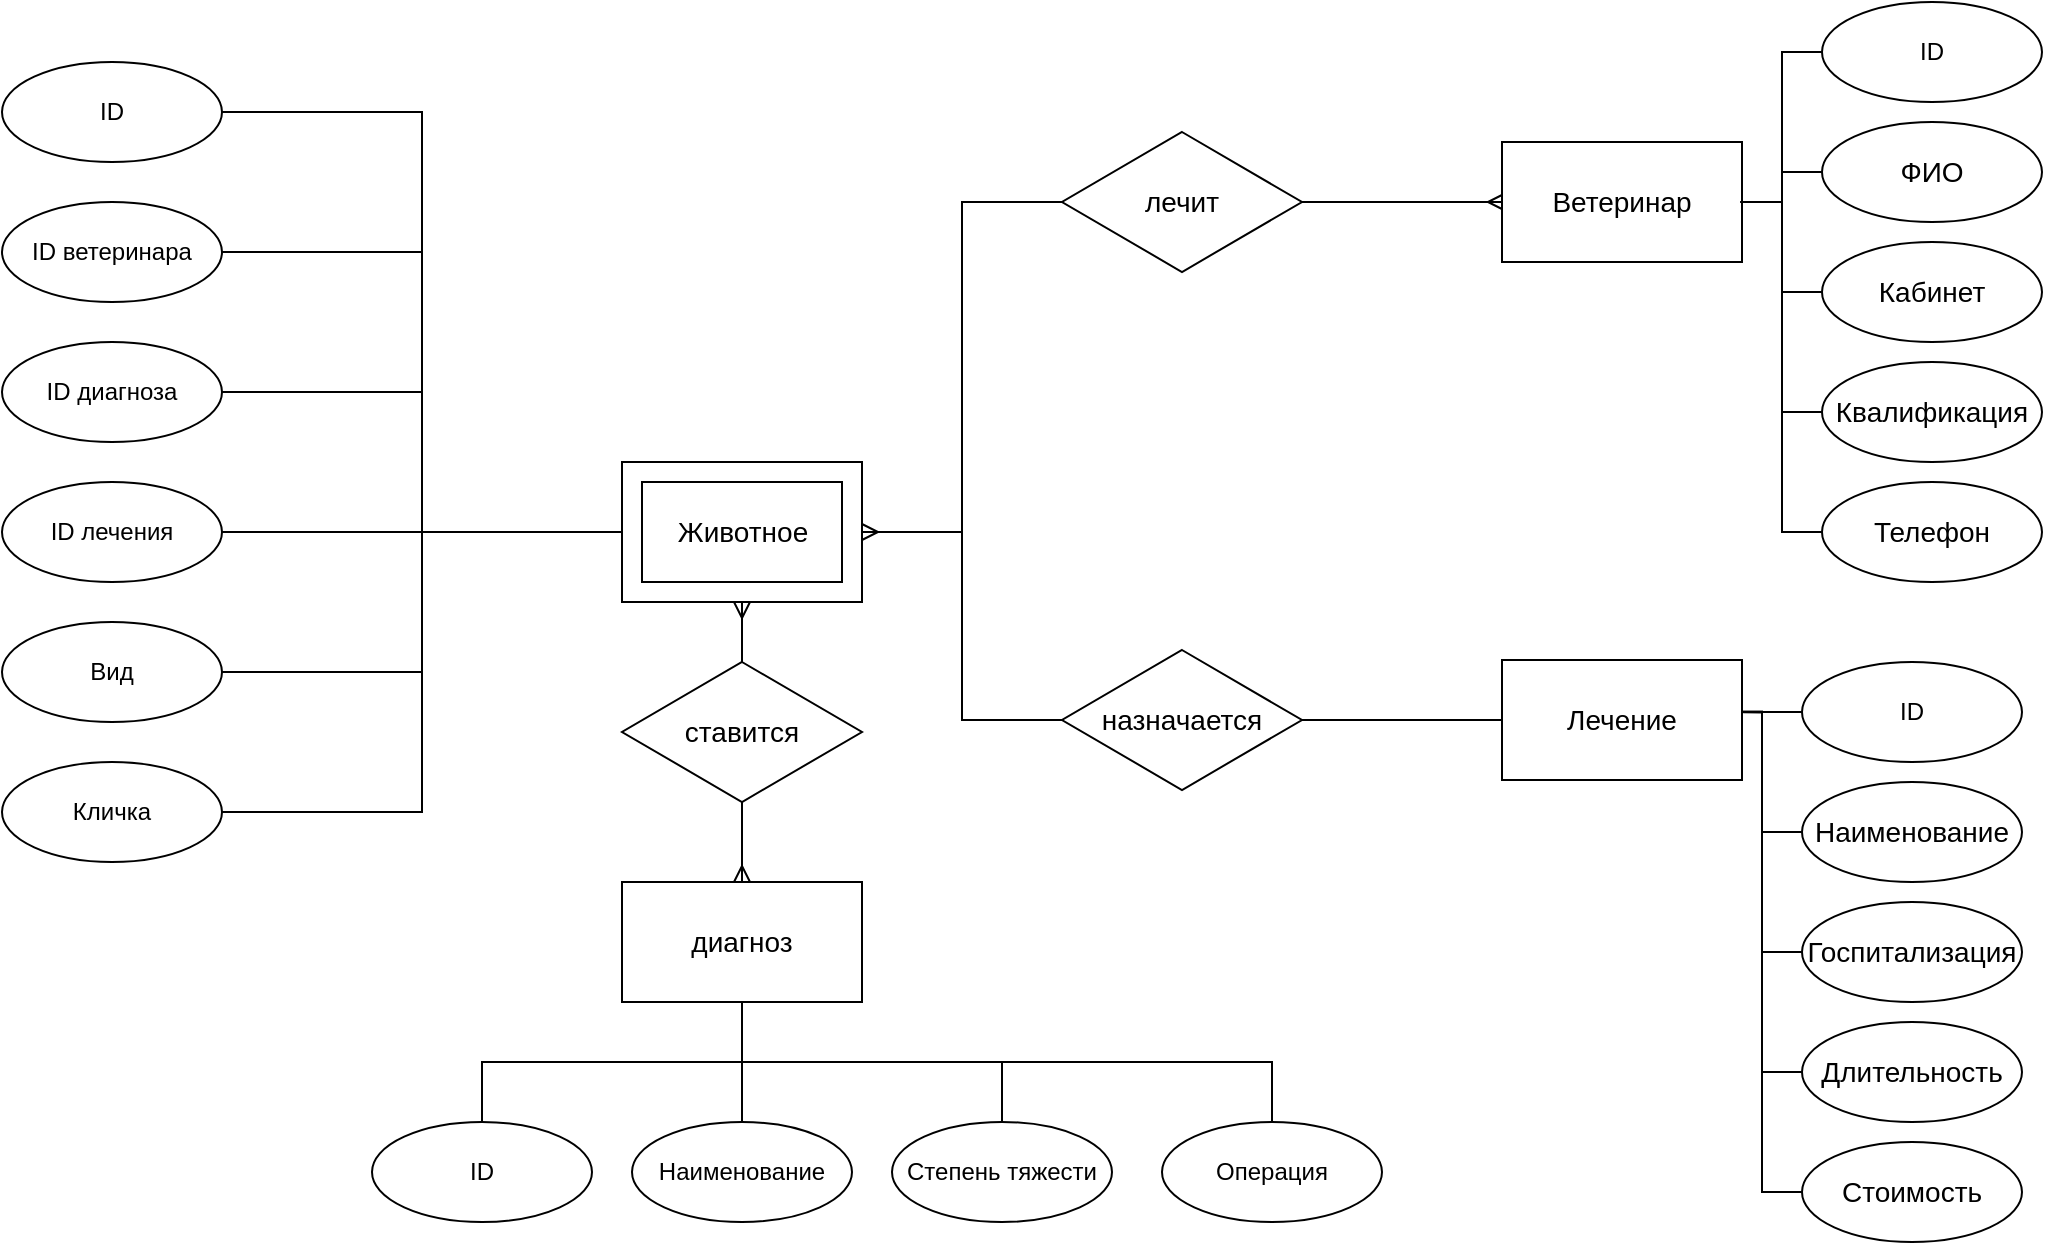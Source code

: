 <mxfile version="15.2.7" type="device"><diagram id="wUNqaY1Exe7deNwmy3iC" name="Страница 1"><mxGraphModel dx="1422" dy="843" grid="1" gridSize="10" guides="1" tooltips="1" connect="1" arrows="1" fold="1" page="1" pageScale="1" pageWidth="1169" pageHeight="827" math="0" shadow="0"><root><mxCell id="0"/><mxCell id="1" parent="0"/><mxCell id="NVP2eIRXsjrryotyQ8Kv-4" value="" style="group" vertex="1" connectable="0" parent="1"><mxGeometry x="390" y="320" width="120" height="70" as="geometry"/></mxCell><mxCell id="NVP2eIRXsjrryotyQ8Kv-2" value="" style="verticalLabelPosition=bottom;verticalAlign=top;html=1;shape=mxgraph.basic.frame;dx=10;" vertex="1" parent="NVP2eIRXsjrryotyQ8Kv-4"><mxGeometry width="120.0" height="70" as="geometry"/></mxCell><mxCell id="NVP2eIRXsjrryotyQ8Kv-3" value="&lt;font style=&quot;font-size: 14px&quot;&gt;Животное&lt;/font&gt;" style="text;html=1;align=center;verticalAlign=middle;resizable=0;points=[];autosize=1;strokeColor=none;fillColor=none;" vertex="1" parent="NVP2eIRXsjrryotyQ8Kv-4"><mxGeometry x="20.005" y="25" width="80" height="20" as="geometry"/></mxCell><mxCell id="NVP2eIRXsjrryotyQ8Kv-13" style="edgeStyle=orthogonalEdgeStyle;rounded=0;orthogonalLoop=1;jettySize=auto;html=1;exitX=0.5;exitY=1;exitDx=0;exitDy=0;entryX=0.5;entryY=0;entryDx=0;entryDy=0;endArrow=ERmany;endFill=0;" edge="1" parent="1" source="NVP2eIRXsjrryotyQ8Kv-5" target="NVP2eIRXsjrryotyQ8Kv-6"><mxGeometry relative="1" as="geometry"/></mxCell><mxCell id="NVP2eIRXsjrryotyQ8Kv-14" style="edgeStyle=orthogonalEdgeStyle;rounded=0;orthogonalLoop=1;jettySize=auto;html=1;exitX=0.5;exitY=0;exitDx=0;exitDy=0;entryX=0.5;entryY=1;entryDx=0;entryDy=0;entryPerimeter=0;endArrow=ERmany;endFill=0;" edge="1" parent="1" source="NVP2eIRXsjrryotyQ8Kv-5" target="NVP2eIRXsjrryotyQ8Kv-2"><mxGeometry relative="1" as="geometry"/></mxCell><mxCell id="NVP2eIRXsjrryotyQ8Kv-5" value="&lt;font style=&quot;font-size: 14px&quot;&gt;ставится&lt;/font&gt;" style="rhombus;whiteSpace=wrap;html=1;" vertex="1" parent="1"><mxGeometry x="390" y="420" width="120" height="70" as="geometry"/></mxCell><mxCell id="NVP2eIRXsjrryotyQ8Kv-10" style="edgeStyle=orthogonalEdgeStyle;rounded=0;orthogonalLoop=1;jettySize=auto;html=1;entryX=0.5;entryY=0;entryDx=0;entryDy=0;endArrow=none;endFill=0;" edge="1" parent="1" source="NVP2eIRXsjrryotyQ8Kv-6" target="NVP2eIRXsjrryotyQ8Kv-8"><mxGeometry relative="1" as="geometry"/></mxCell><mxCell id="NVP2eIRXsjrryotyQ8Kv-6" value="&lt;font style=&quot;font-size: 14px&quot;&gt;диагноз&lt;/font&gt;" style="rounded=0;whiteSpace=wrap;html=1;" vertex="1" parent="1"><mxGeometry x="390" y="530" width="120" height="60" as="geometry"/></mxCell><mxCell id="NVP2eIRXsjrryotyQ8Kv-12" style="edgeStyle=orthogonalEdgeStyle;rounded=0;orthogonalLoop=1;jettySize=auto;html=1;exitX=0.5;exitY=0;exitDx=0;exitDy=0;entryX=0.5;entryY=1;entryDx=0;entryDy=0;endArrow=none;endFill=0;" edge="1" parent="1" source="NVP2eIRXsjrryotyQ8Kv-7" target="NVP2eIRXsjrryotyQ8Kv-6"><mxGeometry relative="1" as="geometry"/></mxCell><mxCell id="NVP2eIRXsjrryotyQ8Kv-7" value="ID" style="ellipse;whiteSpace=wrap;html=1;" vertex="1" parent="1"><mxGeometry x="265" y="650" width="110" height="50" as="geometry"/></mxCell><mxCell id="NVP2eIRXsjrryotyQ8Kv-8" value="Наименование" style="ellipse;whiteSpace=wrap;html=1;" vertex="1" parent="1"><mxGeometry x="395" y="650" width="110" height="50" as="geometry"/></mxCell><mxCell id="NVP2eIRXsjrryotyQ8Kv-11" style="edgeStyle=orthogonalEdgeStyle;rounded=0;orthogonalLoop=1;jettySize=auto;html=1;exitX=0.5;exitY=0;exitDx=0;exitDy=0;entryX=0.5;entryY=1;entryDx=0;entryDy=0;endArrow=none;endFill=0;" edge="1" parent="1" source="NVP2eIRXsjrryotyQ8Kv-9" target="NVP2eIRXsjrryotyQ8Kv-6"><mxGeometry relative="1" as="geometry"/></mxCell><mxCell id="NVP2eIRXsjrryotyQ8Kv-9" value="Степень тяжести" style="ellipse;whiteSpace=wrap;html=1;" vertex="1" parent="1"><mxGeometry x="525" y="650" width="110" height="50" as="geometry"/></mxCell><mxCell id="NVP2eIRXsjrryotyQ8Kv-26" style="edgeStyle=orthogonalEdgeStyle;rounded=0;orthogonalLoop=1;jettySize=auto;html=1;exitX=1;exitY=0.5;exitDx=0;exitDy=0;entryX=0;entryY=0.5;entryDx=0;entryDy=0;entryPerimeter=0;endArrow=none;endFill=0;" edge="1" parent="1" source="NVP2eIRXsjrryotyQ8Kv-15" target="NVP2eIRXsjrryotyQ8Kv-2"><mxGeometry relative="1" as="geometry"/></mxCell><mxCell id="NVP2eIRXsjrryotyQ8Kv-15" value="ID" style="ellipse;whiteSpace=wrap;html=1;" vertex="1" parent="1"><mxGeometry x="80" y="120" width="110" height="50" as="geometry"/></mxCell><mxCell id="NVP2eIRXsjrryotyQ8Kv-25" style="edgeStyle=orthogonalEdgeStyle;rounded=0;orthogonalLoop=1;jettySize=auto;html=1;exitX=1;exitY=0.5;exitDx=0;exitDy=0;entryX=0;entryY=0.5;entryDx=0;entryDy=0;entryPerimeter=0;endArrow=none;endFill=0;" edge="1" parent="1" source="NVP2eIRXsjrryotyQ8Kv-16" target="NVP2eIRXsjrryotyQ8Kv-2"><mxGeometry relative="1" as="geometry"/></mxCell><mxCell id="NVP2eIRXsjrryotyQ8Kv-16" value="ID ветеринара" style="ellipse;whiteSpace=wrap;html=1;" vertex="1" parent="1"><mxGeometry x="80" y="190" width="110" height="50" as="geometry"/></mxCell><mxCell id="NVP2eIRXsjrryotyQ8Kv-24" style="edgeStyle=orthogonalEdgeStyle;rounded=0;orthogonalLoop=1;jettySize=auto;html=1;exitX=1;exitY=0.5;exitDx=0;exitDy=0;entryX=0;entryY=0.5;entryDx=0;entryDy=0;entryPerimeter=0;endArrow=none;endFill=0;" edge="1" parent="1" source="NVP2eIRXsjrryotyQ8Kv-17" target="NVP2eIRXsjrryotyQ8Kv-2"><mxGeometry relative="1" as="geometry"/></mxCell><mxCell id="NVP2eIRXsjrryotyQ8Kv-17" value="ID диагноза" style="ellipse;whiteSpace=wrap;html=1;" vertex="1" parent="1"><mxGeometry x="80" y="260" width="110" height="50" as="geometry"/></mxCell><mxCell id="NVP2eIRXsjrryotyQ8Kv-18" value="ID лечения" style="ellipse;whiteSpace=wrap;html=1;" vertex="1" parent="1"><mxGeometry x="80" y="330" width="110" height="50" as="geometry"/></mxCell><mxCell id="NVP2eIRXsjrryotyQ8Kv-27" style="edgeStyle=orthogonalEdgeStyle;rounded=0;orthogonalLoop=1;jettySize=auto;html=1;exitX=1;exitY=0.5;exitDx=0;exitDy=0;entryX=0;entryY=0.5;entryDx=0;entryDy=0;entryPerimeter=0;endArrow=none;endFill=0;" edge="1" parent="1" source="NVP2eIRXsjrryotyQ8Kv-19" target="NVP2eIRXsjrryotyQ8Kv-2"><mxGeometry relative="1" as="geometry"/></mxCell><mxCell id="NVP2eIRXsjrryotyQ8Kv-19" value="Вид" style="ellipse;whiteSpace=wrap;html=1;" vertex="1" parent="1"><mxGeometry x="80" y="400" width="110" height="50" as="geometry"/></mxCell><mxCell id="NVP2eIRXsjrryotyQ8Kv-28" style="edgeStyle=orthogonalEdgeStyle;rounded=0;orthogonalLoop=1;jettySize=auto;html=1;exitX=1;exitY=0.5;exitDx=0;exitDy=0;entryX=0;entryY=0.5;entryDx=0;entryDy=0;entryPerimeter=0;endArrow=none;endFill=0;" edge="1" parent="1" source="NVP2eIRXsjrryotyQ8Kv-20" target="NVP2eIRXsjrryotyQ8Kv-2"><mxGeometry relative="1" as="geometry"/></mxCell><mxCell id="NVP2eIRXsjrryotyQ8Kv-20" value="Кличка" style="ellipse;whiteSpace=wrap;html=1;" vertex="1" parent="1"><mxGeometry x="80" y="470" width="110" height="50" as="geometry"/></mxCell><mxCell id="NVP2eIRXsjrryotyQ8Kv-22" style="edgeStyle=orthogonalEdgeStyle;rounded=0;orthogonalLoop=1;jettySize=auto;html=1;exitX=0;exitY=0.5;exitDx=0;exitDy=0;exitPerimeter=0;entryX=1;entryY=0.5;entryDx=0;entryDy=0;endArrow=none;endFill=0;" edge="1" parent="1" source="NVP2eIRXsjrryotyQ8Kv-2" target="NVP2eIRXsjrryotyQ8Kv-18"><mxGeometry relative="1" as="geometry"/></mxCell><mxCell id="NVP2eIRXsjrryotyQ8Kv-44" style="edgeStyle=orthogonalEdgeStyle;rounded=0;orthogonalLoop=1;jettySize=auto;html=1;exitX=1;exitY=0.5;exitDx=0;exitDy=0;entryX=0;entryY=0.5;entryDx=0;entryDy=0;entryPerimeter=0;endArrow=none;endFill=0;" edge="1" parent="1" source="NVP2eIRXsjrryotyQ8Kv-29" target="NVP2eIRXsjrryotyQ8Kv-32"><mxGeometry relative="1" as="geometry"/></mxCell><mxCell id="NVP2eIRXsjrryotyQ8Kv-29" value="&lt;font style=&quot;font-size: 14px&quot;&gt;назначается&lt;/font&gt;" style="rhombus;whiteSpace=wrap;html=1;" vertex="1" parent="1"><mxGeometry x="610" y="414" width="120" height="70" as="geometry"/></mxCell><mxCell id="NVP2eIRXsjrryotyQ8Kv-43" style="edgeStyle=orthogonalEdgeStyle;rounded=0;orthogonalLoop=1;jettySize=auto;html=1;exitX=1;exitY=0.5;exitDx=0;exitDy=0;entryX=0.008;entryY=0.5;entryDx=0;entryDy=0;entryPerimeter=0;endArrow=ERmany;endFill=0;" edge="1" parent="1" source="NVP2eIRXsjrryotyQ8Kv-30" target="NVP2eIRXsjrryotyQ8Kv-37"><mxGeometry relative="1" as="geometry"/></mxCell><mxCell id="NVP2eIRXsjrryotyQ8Kv-30" value="&lt;font style=&quot;font-size: 14px&quot;&gt;лечит&lt;/font&gt;" style="rhombus;whiteSpace=wrap;html=1;" vertex="1" parent="1"><mxGeometry x="610" y="155" width="120" height="70" as="geometry"/></mxCell><mxCell id="NVP2eIRXsjrryotyQ8Kv-34" value="" style="group" vertex="1" connectable="0" parent="1"><mxGeometry x="830" y="419" width="120" height="60" as="geometry"/></mxCell><mxCell id="NVP2eIRXsjrryotyQ8Kv-32" value="" style="verticalLabelPosition=bottom;verticalAlign=top;html=1;shape=mxgraph.basic.rect;fillColor2=none;strokeWidth=1;size=20;indent=5;" vertex="1" parent="NVP2eIRXsjrryotyQ8Kv-34"><mxGeometry width="120" height="60" as="geometry"/></mxCell><mxCell id="NVP2eIRXsjrryotyQ8Kv-33" value="&lt;font style=&quot;font-size: 14px&quot;&gt;Лечение&lt;/font&gt;" style="text;html=1;strokeColor=none;fillColor=none;align=center;verticalAlign=middle;whiteSpace=wrap;rounded=0;" vertex="1" parent="NVP2eIRXsjrryotyQ8Kv-34"><mxGeometry x="40" y="20" width="40" height="20" as="geometry"/></mxCell><mxCell id="NVP2eIRXsjrryotyQ8Kv-36" value="" style="group" vertex="1" connectable="0" parent="1"><mxGeometry x="830" y="160" width="120" height="60" as="geometry"/></mxCell><mxCell id="NVP2eIRXsjrryotyQ8Kv-37" value="" style="verticalLabelPosition=bottom;verticalAlign=top;html=1;shape=mxgraph.basic.rect;fillColor2=none;strokeWidth=1;size=20;indent=5;" vertex="1" parent="NVP2eIRXsjrryotyQ8Kv-36"><mxGeometry width="120" height="60" as="geometry"/></mxCell><mxCell id="NVP2eIRXsjrryotyQ8Kv-38" value="&lt;font style=&quot;font-size: 14px&quot;&gt;Ветеринар&lt;/font&gt;" style="text;html=1;strokeColor=none;fillColor=none;align=center;verticalAlign=middle;whiteSpace=wrap;rounded=0;" vertex="1" parent="NVP2eIRXsjrryotyQ8Kv-36"><mxGeometry x="40" y="20" width="40" height="20" as="geometry"/></mxCell><mxCell id="NVP2eIRXsjrryotyQ8Kv-39" style="edgeStyle=orthogonalEdgeStyle;rounded=0;orthogonalLoop=1;jettySize=auto;html=1;exitX=1;exitY=0.5;exitDx=0;exitDy=0;exitPerimeter=0;entryX=0;entryY=0.5;entryDx=0;entryDy=0;endArrow=none;endFill=0;" edge="1" parent="1" source="NVP2eIRXsjrryotyQ8Kv-2" target="NVP2eIRXsjrryotyQ8Kv-29"><mxGeometry relative="1" as="geometry"/></mxCell><mxCell id="NVP2eIRXsjrryotyQ8Kv-40" style="edgeStyle=orthogonalEdgeStyle;rounded=0;orthogonalLoop=1;jettySize=auto;html=1;exitX=1;exitY=0.5;exitDx=0;exitDy=0;exitPerimeter=0;entryX=0;entryY=0.5;entryDx=0;entryDy=0;endArrow=none;endFill=0;startArrow=ERmany;startFill=0;" edge="1" parent="1" source="NVP2eIRXsjrryotyQ8Kv-2" target="NVP2eIRXsjrryotyQ8Kv-30"><mxGeometry relative="1" as="geometry"/></mxCell><mxCell id="NVP2eIRXsjrryotyQ8Kv-51" style="edgeStyle=orthogonalEdgeStyle;rounded=0;orthogonalLoop=1;jettySize=auto;html=1;exitX=0;exitY=0.5;exitDx=0;exitDy=0;entryX=1;entryY=0.5;entryDx=0;entryDy=0;entryPerimeter=0;endArrow=none;endFill=0;" edge="1" parent="1" source="NVP2eIRXsjrryotyQ8Kv-45" target="NVP2eIRXsjrryotyQ8Kv-37"><mxGeometry relative="1" as="geometry"/></mxCell><mxCell id="NVP2eIRXsjrryotyQ8Kv-45" value="ID" style="ellipse;whiteSpace=wrap;html=1;" vertex="1" parent="1"><mxGeometry x="990" y="90" width="110" height="50" as="geometry"/></mxCell><mxCell id="NVP2eIRXsjrryotyQ8Kv-46" value="&lt;font style=&quot;font-size: 14px&quot;&gt;ФИО&lt;/font&gt;" style="ellipse;whiteSpace=wrap;html=1;" vertex="1" parent="1"><mxGeometry x="990" y="150" width="110" height="50" as="geometry"/></mxCell><mxCell id="NVP2eIRXsjrryotyQ8Kv-52" style="edgeStyle=orthogonalEdgeStyle;rounded=0;orthogonalLoop=1;jettySize=auto;html=1;exitX=0;exitY=0.5;exitDx=0;exitDy=0;entryX=1.017;entryY=0.5;entryDx=0;entryDy=0;entryPerimeter=0;endArrow=none;endFill=0;" edge="1" parent="1" source="NVP2eIRXsjrryotyQ8Kv-47" target="NVP2eIRXsjrryotyQ8Kv-37"><mxGeometry relative="1" as="geometry"/></mxCell><mxCell id="NVP2eIRXsjrryotyQ8Kv-47" value="&lt;font style=&quot;font-size: 14px&quot;&gt;Кабинет&lt;/font&gt;" style="ellipse;whiteSpace=wrap;html=1;" vertex="1" parent="1"><mxGeometry x="990" y="210" width="110" height="50" as="geometry"/></mxCell><mxCell id="NVP2eIRXsjrryotyQ8Kv-54" style="edgeStyle=orthogonalEdgeStyle;rounded=0;orthogonalLoop=1;jettySize=auto;html=1;exitX=0;exitY=0.5;exitDx=0;exitDy=0;entryX=1;entryY=0.5;entryDx=0;entryDy=0;entryPerimeter=0;endArrow=none;endFill=0;" edge="1" parent="1" source="NVP2eIRXsjrryotyQ8Kv-48" target="NVP2eIRXsjrryotyQ8Kv-37"><mxGeometry relative="1" as="geometry"/></mxCell><mxCell id="NVP2eIRXsjrryotyQ8Kv-48" value="&lt;font style=&quot;font-size: 14px&quot;&gt;Квалификация&lt;/font&gt;" style="ellipse;whiteSpace=wrap;html=1;" vertex="1" parent="1"><mxGeometry x="990" y="270" width="110" height="50" as="geometry"/></mxCell><mxCell id="NVP2eIRXsjrryotyQ8Kv-55" style="edgeStyle=orthogonalEdgeStyle;rounded=0;orthogonalLoop=1;jettySize=auto;html=1;exitX=0;exitY=0.5;exitDx=0;exitDy=0;entryX=0.992;entryY=0.5;entryDx=0;entryDy=0;entryPerimeter=0;endArrow=none;endFill=0;" edge="1" parent="1" source="NVP2eIRXsjrryotyQ8Kv-49" target="NVP2eIRXsjrryotyQ8Kv-37"><mxGeometry relative="1" as="geometry"/></mxCell><mxCell id="NVP2eIRXsjrryotyQ8Kv-49" value="&lt;span style=&quot;font-size: 14px&quot;&gt;Телефон&lt;/span&gt;" style="ellipse;whiteSpace=wrap;html=1;" vertex="1" parent="1"><mxGeometry x="990" y="330" width="110" height="50" as="geometry"/></mxCell><mxCell id="NVP2eIRXsjrryotyQ8Kv-50" style="edgeStyle=orthogonalEdgeStyle;rounded=0;orthogonalLoop=1;jettySize=auto;html=1;entryX=0;entryY=0.5;entryDx=0;entryDy=0;endArrow=none;endFill=0;" edge="1" parent="1" source="NVP2eIRXsjrryotyQ8Kv-37" target="NVP2eIRXsjrryotyQ8Kv-46"><mxGeometry relative="1" as="geometry"/></mxCell><mxCell id="NVP2eIRXsjrryotyQ8Kv-64" style="edgeStyle=orthogonalEdgeStyle;rounded=0;orthogonalLoop=1;jettySize=auto;html=1;exitX=0;exitY=0.5;exitDx=0;exitDy=0;entryX=1.001;entryY=0.421;entryDx=0;entryDy=0;entryPerimeter=0;endArrow=none;endFill=0;" edge="1" parent="1" source="NVP2eIRXsjrryotyQ8Kv-56" target="NVP2eIRXsjrryotyQ8Kv-32"><mxGeometry relative="1" as="geometry"/></mxCell><mxCell id="NVP2eIRXsjrryotyQ8Kv-56" value="ID" style="ellipse;whiteSpace=wrap;html=1;" vertex="1" parent="1"><mxGeometry x="980" y="420" width="110" height="50" as="geometry"/></mxCell><mxCell id="NVP2eIRXsjrryotyQ8Kv-65" style="edgeStyle=orthogonalEdgeStyle;rounded=0;orthogonalLoop=1;jettySize=auto;html=1;exitX=0;exitY=0.5;exitDx=0;exitDy=0;entryX=1.003;entryY=0.428;entryDx=0;entryDy=0;entryPerimeter=0;endArrow=none;endFill=0;" edge="1" parent="1" source="NVP2eIRXsjrryotyQ8Kv-57" target="NVP2eIRXsjrryotyQ8Kv-32"><mxGeometry relative="1" as="geometry"><Array as="points"><mxPoint x="960" y="505"/><mxPoint x="960" y="445"/><mxPoint x="950" y="445"/></Array></mxGeometry></mxCell><mxCell id="NVP2eIRXsjrryotyQ8Kv-57" value="&lt;font style=&quot;font-size: 14px&quot;&gt;Наименование&lt;/font&gt;" style="ellipse;whiteSpace=wrap;html=1;" vertex="1" parent="1"><mxGeometry x="980" y="480" width="110" height="50" as="geometry"/></mxCell><mxCell id="NVP2eIRXsjrryotyQ8Kv-66" style="edgeStyle=orthogonalEdgeStyle;rounded=0;orthogonalLoop=1;jettySize=auto;html=1;exitX=0;exitY=0.5;exitDx=0;exitDy=0;entryX=1.005;entryY=0.436;entryDx=0;entryDy=0;entryPerimeter=0;endArrow=none;endFill=0;" edge="1" parent="1" source="NVP2eIRXsjrryotyQ8Kv-58" target="NVP2eIRXsjrryotyQ8Kv-32"><mxGeometry relative="1" as="geometry"><Array as="points"><mxPoint x="960" y="565"/><mxPoint x="960" y="445"/></Array></mxGeometry></mxCell><mxCell id="NVP2eIRXsjrryotyQ8Kv-58" value="&lt;font style=&quot;font-size: 14px&quot;&gt;Госпитализация&lt;/font&gt;" style="ellipse;whiteSpace=wrap;html=1;" vertex="1" parent="1"><mxGeometry x="980" y="540" width="110" height="50" as="geometry"/></mxCell><mxCell id="NVP2eIRXsjrryotyQ8Kv-67" style="edgeStyle=orthogonalEdgeStyle;rounded=0;orthogonalLoop=1;jettySize=auto;html=1;exitX=0;exitY=0.5;exitDx=0;exitDy=0;entryX=0.999;entryY=0.432;entryDx=0;entryDy=0;entryPerimeter=0;endArrow=none;endFill=0;" edge="1" parent="1" source="NVP2eIRXsjrryotyQ8Kv-59" target="NVP2eIRXsjrryotyQ8Kv-32"><mxGeometry relative="1" as="geometry"><Array as="points"><mxPoint x="960" y="625"/><mxPoint x="960" y="445"/></Array></mxGeometry></mxCell><mxCell id="NVP2eIRXsjrryotyQ8Kv-59" value="&lt;font style=&quot;font-size: 14px&quot;&gt;Длительность&lt;/font&gt;" style="ellipse;whiteSpace=wrap;html=1;" vertex="1" parent="1"><mxGeometry x="980" y="600" width="110" height="50" as="geometry"/></mxCell><mxCell id="NVP2eIRXsjrryotyQ8Kv-68" style="edgeStyle=orthogonalEdgeStyle;rounded=0;orthogonalLoop=1;jettySize=auto;html=1;exitX=0;exitY=0.5;exitDx=0;exitDy=0;entryX=1.003;entryY=0.432;entryDx=0;entryDy=0;entryPerimeter=0;endArrow=none;endFill=0;" edge="1" parent="1" source="NVP2eIRXsjrryotyQ8Kv-60" target="NVP2eIRXsjrryotyQ8Kv-32"><mxGeometry relative="1" as="geometry"><Array as="points"><mxPoint x="960" y="685"/><mxPoint x="960" y="445"/></Array></mxGeometry></mxCell><mxCell id="NVP2eIRXsjrryotyQ8Kv-60" value="&lt;span style=&quot;font-size: 14px&quot;&gt;Стоимость&lt;/span&gt;" style="ellipse;whiteSpace=wrap;html=1;" vertex="1" parent="1"><mxGeometry x="980" y="660" width="110" height="50" as="geometry"/></mxCell><mxCell id="NVP2eIRXsjrryotyQ8Kv-71" style="edgeStyle=orthogonalEdgeStyle;rounded=0;orthogonalLoop=1;jettySize=auto;html=1;exitX=0.5;exitY=0;exitDx=0;exitDy=0;startArrow=none;startFill=0;endArrow=none;endFill=0;" edge="1" parent="1" source="NVP2eIRXsjrryotyQ8Kv-70" target="NVP2eIRXsjrryotyQ8Kv-6"><mxGeometry relative="1" as="geometry"/></mxCell><mxCell id="NVP2eIRXsjrryotyQ8Kv-70" value="Операция" style="ellipse;whiteSpace=wrap;html=1;" vertex="1" parent="1"><mxGeometry x="660" y="650" width="110" height="50" as="geometry"/></mxCell></root></mxGraphModel></diagram></mxfile>